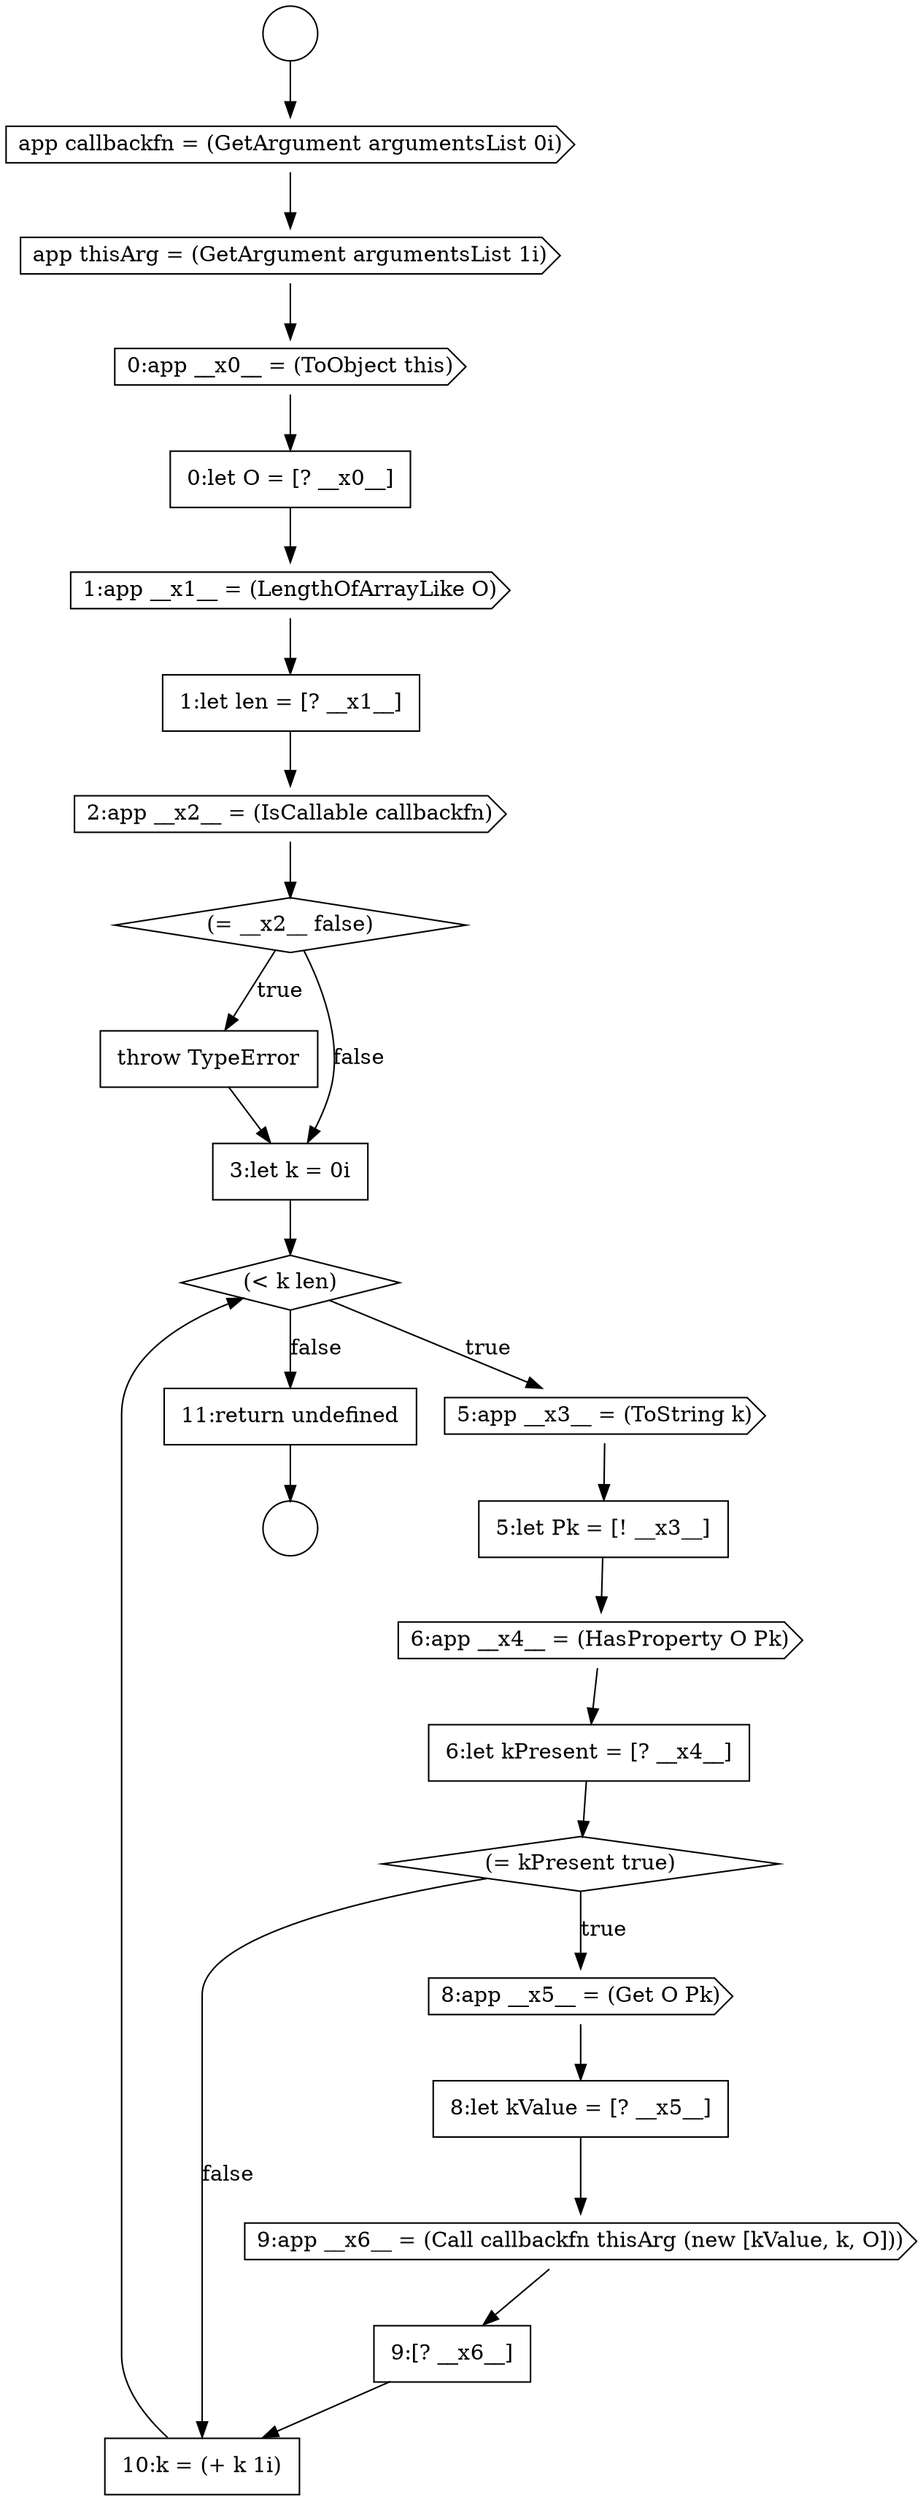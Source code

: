 digraph {
  node15767 [shape=circle label=" " color="black" fillcolor="white" style=filled]
  node15776 [shape=none, margin=0, label=<<font color="black">
    <table border="0" cellborder="1" cellspacing="0" cellpadding="10">
      <tr><td align="left">throw TypeError</td></tr>
    </table>
  </font>> color="black" fillcolor="white" style=filled]
  node15787 [shape=none, margin=0, label=<<font color="black">
    <table border="0" cellborder="1" cellspacing="0" cellpadding="10">
      <tr><td align="left">9:[? __x6__]</td></tr>
    </table>
  </font>> color="black" fillcolor="white" style=filled]
  node15771 [shape=none, margin=0, label=<<font color="black">
    <table border="0" cellborder="1" cellspacing="0" cellpadding="10">
      <tr><td align="left">0:let O = [? __x0__]</td></tr>
    </table>
  </font>> color="black" fillcolor="white" style=filled]
  node15788 [shape=none, margin=0, label=<<font color="black">
    <table border="0" cellborder="1" cellspacing="0" cellpadding="10">
      <tr><td align="left">10:k = (+ k 1i)</td></tr>
    </table>
  </font>> color="black" fillcolor="white" style=filled]
  node15783 [shape=diamond, label=<<font color="black">(= kPresent true)</font>> color="black" fillcolor="white" style=filled]
  node15789 [shape=none, margin=0, label=<<font color="black">
    <table border="0" cellborder="1" cellspacing="0" cellpadding="10">
      <tr><td align="left">11:return undefined</td></tr>
    </table>
  </font>> color="black" fillcolor="white" style=filled]
  node15782 [shape=none, margin=0, label=<<font color="black">
    <table border="0" cellborder="1" cellspacing="0" cellpadding="10">
      <tr><td align="left">6:let kPresent = [? __x4__]</td></tr>
    </table>
  </font>> color="black" fillcolor="white" style=filled]
  node15785 [shape=none, margin=0, label=<<font color="black">
    <table border="0" cellborder="1" cellspacing="0" cellpadding="10">
      <tr><td align="left">8:let kValue = [? __x5__]</td></tr>
    </table>
  </font>> color="black" fillcolor="white" style=filled]
  node15768 [shape=cds, label=<<font color="black">app callbackfn = (GetArgument argumentsList 0i)</font>> color="black" fillcolor="white" style=filled]
  node15786 [shape=cds, label=<<font color="black">9:app __x6__ = (Call callbackfn thisArg (new [kValue, k, O]))</font>> color="black" fillcolor="white" style=filled]
  node15769 [shape=cds, label=<<font color="black">app thisArg = (GetArgument argumentsList 1i)</font>> color="black" fillcolor="white" style=filled]
  node15770 [shape=cds, label=<<font color="black">0:app __x0__ = (ToObject this)</font>> color="black" fillcolor="white" style=filled]
  node15780 [shape=none, margin=0, label=<<font color="black">
    <table border="0" cellborder="1" cellspacing="0" cellpadding="10">
      <tr><td align="left">5:let Pk = [! __x3__]</td></tr>
    </table>
  </font>> color="black" fillcolor="white" style=filled]
  node15784 [shape=cds, label=<<font color="black">8:app __x5__ = (Get O Pk)</font>> color="black" fillcolor="white" style=filled]
  node15774 [shape=cds, label=<<font color="black">2:app __x2__ = (IsCallable callbackfn)</font>> color="black" fillcolor="white" style=filled]
  node15779 [shape=cds, label=<<font color="black">5:app __x3__ = (ToString k)</font>> color="black" fillcolor="white" style=filled]
  node15766 [shape=circle label=" " color="black" fillcolor="white" style=filled]
  node15772 [shape=cds, label=<<font color="black">1:app __x1__ = (LengthOfArrayLike O)</font>> color="black" fillcolor="white" style=filled]
  node15778 [shape=diamond, label=<<font color="black">(&lt; k len)</font>> color="black" fillcolor="white" style=filled]
  node15777 [shape=none, margin=0, label=<<font color="black">
    <table border="0" cellborder="1" cellspacing="0" cellpadding="10">
      <tr><td align="left">3:let k = 0i</td></tr>
    </table>
  </font>> color="black" fillcolor="white" style=filled]
  node15775 [shape=diamond, label=<<font color="black">(= __x2__ false)</font>> color="black" fillcolor="white" style=filled]
  node15781 [shape=cds, label=<<font color="black">6:app __x4__ = (HasProperty O Pk)</font>> color="black" fillcolor="white" style=filled]
  node15773 [shape=none, margin=0, label=<<font color="black">
    <table border="0" cellborder="1" cellspacing="0" cellpadding="10">
      <tr><td align="left">1:let len = [? __x1__]</td></tr>
    </table>
  </font>> color="black" fillcolor="white" style=filled]
  node15786 -> node15787 [ color="black"]
  node15788 -> node15778 [ color="black"]
  node15766 -> node15768 [ color="black"]
  node15777 -> node15778 [ color="black"]
  node15772 -> node15773 [ color="black"]
  node15784 -> node15785 [ color="black"]
  node15770 -> node15771 [ color="black"]
  node15781 -> node15782 [ color="black"]
  node15768 -> node15769 [ color="black"]
  node15782 -> node15783 [ color="black"]
  node15783 -> node15784 [label=<<font color="black">true</font>> color="black"]
  node15783 -> node15788 [label=<<font color="black">false</font>> color="black"]
  node15771 -> node15772 [ color="black"]
  node15789 -> node15767 [ color="black"]
  node15769 -> node15770 [ color="black"]
  node15778 -> node15779 [label=<<font color="black">true</font>> color="black"]
  node15778 -> node15789 [label=<<font color="black">false</font>> color="black"]
  node15773 -> node15774 [ color="black"]
  node15780 -> node15781 [ color="black"]
  node15775 -> node15776 [label=<<font color="black">true</font>> color="black"]
  node15775 -> node15777 [label=<<font color="black">false</font>> color="black"]
  node15774 -> node15775 [ color="black"]
  node15785 -> node15786 [ color="black"]
  node15776 -> node15777 [ color="black"]
  node15787 -> node15788 [ color="black"]
  node15779 -> node15780 [ color="black"]
}
